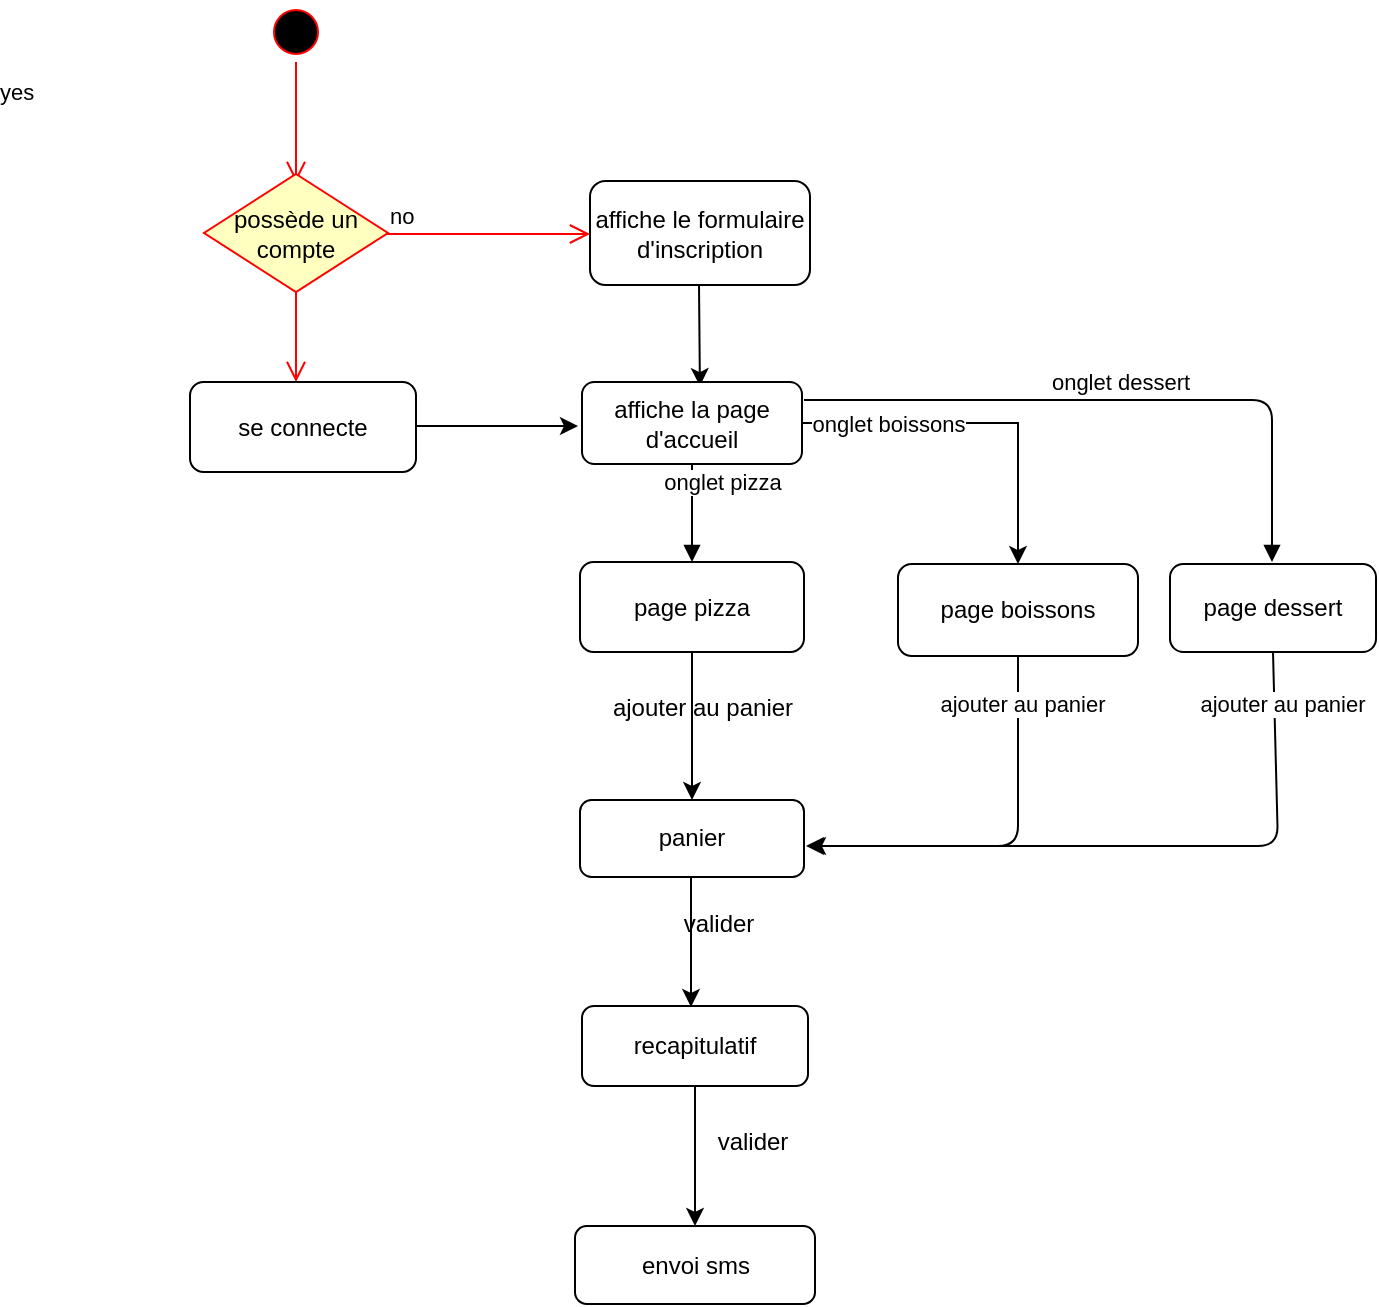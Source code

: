 <mxfile version="14.4.4" type="device"><diagram id="Na5utDjDPpInwiMMhKGp" name="Page-1"><mxGraphModel dx="1558" dy="429" grid="0" gridSize="10" guides="1" tooltips="1" connect="1" arrows="1" fold="1" page="1" pageScale="1" pageWidth="827" pageHeight="1169" math="0" shadow="0"><root><mxCell id="0"/><mxCell id="1" parent="0"/><mxCell id="nnHE_eEE9M8Ecrmgdo53-2" value="" style="ellipse;html=1;shape=startState;fillColor=#000000;strokeColor=#ff0000;" vertex="1" parent="1"><mxGeometry x="82" y="18" width="30" height="30" as="geometry"/></mxCell><mxCell id="nnHE_eEE9M8Ecrmgdo53-3" value="" style="edgeStyle=orthogonalEdgeStyle;html=1;verticalAlign=bottom;endArrow=open;endSize=8;strokeColor=#ff0000;" edge="1" source="nnHE_eEE9M8Ecrmgdo53-2" parent="1"><mxGeometry relative="1" as="geometry"><mxPoint x="97" y="108" as="targetPoint"/></mxGeometry></mxCell><mxCell id="nnHE_eEE9M8Ecrmgdo53-4" value="affiche le formulaire d'inscription" style="rounded=1;whiteSpace=wrap;html=1;" vertex="1" parent="1"><mxGeometry x="244" y="107.5" width="110" height="52" as="geometry"/></mxCell><mxCell id="nnHE_eEE9M8Ecrmgdo53-5" value="possède un compte&lt;br&gt;" style="rhombus;whiteSpace=wrap;html=1;fillColor=#ffffc0;strokeColor=#ff0000;" vertex="1" parent="1"><mxGeometry x="51" y="104" width="92" height="59" as="geometry"/></mxCell><mxCell id="nnHE_eEE9M8Ecrmgdo53-6" value="no" style="edgeStyle=orthogonalEdgeStyle;html=1;align=left;verticalAlign=bottom;endArrow=open;endSize=8;strokeColor=#ff0000;" edge="1" source="nnHE_eEE9M8Ecrmgdo53-5" parent="1"><mxGeometry x="-1" relative="1" as="geometry"><mxPoint x="244" y="134" as="targetPoint"/><Array as="points"><mxPoint x="237" y="134"/></Array></mxGeometry></mxCell><mxCell id="nnHE_eEE9M8Ecrmgdo53-7" value="yes" style="edgeStyle=orthogonalEdgeStyle;html=1;align=left;verticalAlign=top;endArrow=open;endSize=8;strokeColor=#ff0000;" edge="1" source="nnHE_eEE9M8Ecrmgdo53-5" parent="1"><mxGeometry x="-1" y="-188" relative="1" as="geometry"><mxPoint x="97" y="208" as="targetPoint"/><mxPoint x="38" y="-113" as="offset"/></mxGeometry></mxCell><mxCell id="nnHE_eEE9M8Ecrmgdo53-8" value="se connecte" style="rounded=1;whiteSpace=wrap;html=1;" vertex="1" parent="1"><mxGeometry x="44" y="208" width="113" height="45" as="geometry"/></mxCell><mxCell id="nnHE_eEE9M8Ecrmgdo53-12" value="" style="endArrow=classic;html=1;" edge="1" parent="1"><mxGeometry width="50" height="50" relative="1" as="geometry"><mxPoint x="157" y="230" as="sourcePoint"/><mxPoint x="238" y="230" as="targetPoint"/></mxGeometry></mxCell><mxCell id="nnHE_eEE9M8Ecrmgdo53-13" value="" style="endArrow=classic;html=1;entryX=0.536;entryY=0.049;entryDx=0;entryDy=0;entryPerimeter=0;" edge="1" parent="1" target="nnHE_eEE9M8Ecrmgdo53-14"><mxGeometry width="50" height="50" relative="1" as="geometry"><mxPoint x="298.5" y="159.5" as="sourcePoint"/><mxPoint x="299" y="205" as="targetPoint"/></mxGeometry></mxCell><mxCell id="nnHE_eEE9M8Ecrmgdo53-30" value="" style="edgeStyle=orthogonalEdgeStyle;rounded=0;orthogonalLoop=1;jettySize=auto;html=1;" edge="1" parent="1" source="nnHE_eEE9M8Ecrmgdo53-14" target="nnHE_eEE9M8Ecrmgdo53-29"><mxGeometry relative="1" as="geometry"/></mxCell><mxCell id="nnHE_eEE9M8Ecrmgdo53-31" value="onglet boissons" style="edgeLabel;html=1;align=center;verticalAlign=middle;resizable=0;points=[];" vertex="1" connectable="0" parent="nnHE_eEE9M8Ecrmgdo53-30"><mxGeometry x="-0.526" relative="1" as="geometry"><mxPoint as="offset"/></mxGeometry></mxCell><mxCell id="nnHE_eEE9M8Ecrmgdo53-14" value="affiche la page d'accueil" style="rounded=1;whiteSpace=wrap;html=1;" vertex="1" parent="1"><mxGeometry x="240" y="208" width="110" height="41" as="geometry"/></mxCell><mxCell id="nnHE_eEE9M8Ecrmgdo53-37" value="" style="edgeStyle=orthogonalEdgeStyle;rounded=0;orthogonalLoop=1;jettySize=auto;html=1;" edge="1" parent="1" source="nnHE_eEE9M8Ecrmgdo53-25" target="nnHE_eEE9M8Ecrmgdo53-36"><mxGeometry relative="1" as="geometry"/></mxCell><mxCell id="nnHE_eEE9M8Ecrmgdo53-25" value="page pizza" style="rounded=1;whiteSpace=wrap;html=1;" vertex="1" parent="1"><mxGeometry x="239" y="298" width="112" height="45" as="geometry"/></mxCell><mxCell id="nnHE_eEE9M8Ecrmgdo53-27" value="onglet pizza&lt;br&gt;" style="html=1;verticalAlign=bottom;endArrow=block;exitX=0.5;exitY=1;exitDx=0;exitDy=0;entryX=0.5;entryY=0;entryDx=0;entryDy=0;" edge="1" parent="1" source="nnHE_eEE9M8Ecrmgdo53-14" target="nnHE_eEE9M8Ecrmgdo53-25"><mxGeometry x="-0.265" y="15" width="80" relative="1" as="geometry"><mxPoint x="298.5" y="255" as="sourcePoint"/><mxPoint x="299" y="293" as="targetPoint"/><mxPoint as="offset"/></mxGeometry></mxCell><mxCell id="nnHE_eEE9M8Ecrmgdo53-29" value="page boissons" style="whiteSpace=wrap;html=1;rounded=1;" vertex="1" parent="1"><mxGeometry x="398" y="299" width="120" height="46" as="geometry"/></mxCell><mxCell id="nnHE_eEE9M8Ecrmgdo53-32" value="onglet dessert" style="html=1;verticalAlign=bottom;endArrow=block;" edge="1" parent="1"><mxGeometry width="80" relative="1" as="geometry"><mxPoint x="351" y="217" as="sourcePoint"/><mxPoint x="585" y="298" as="targetPoint"/><Array as="points"><mxPoint x="392" y="217"/><mxPoint x="585" y="217"/></Array></mxGeometry></mxCell><mxCell id="nnHE_eEE9M8Ecrmgdo53-33" value="page dessert" style="rounded=1;whiteSpace=wrap;html=1;" vertex="1" parent="1"><mxGeometry x="534" y="299" width="103" height="44" as="geometry"/></mxCell><mxCell id="nnHE_eEE9M8Ecrmgdo53-36" value="panier" style="whiteSpace=wrap;html=1;rounded=1;" vertex="1" parent="1"><mxGeometry x="239" y="417" width="112" height="38.5" as="geometry"/></mxCell><mxCell id="nnHE_eEE9M8Ecrmgdo53-38" value="" style="endArrow=classic;html=1;exitX=0.5;exitY=1;exitDx=0;exitDy=0;" edge="1" parent="1" source="nnHE_eEE9M8Ecrmgdo53-29"><mxGeometry width="50" height="50" relative="1" as="geometry"><mxPoint x="429" y="346" as="sourcePoint"/><mxPoint x="352" y="440" as="targetPoint"/><Array as="points"><mxPoint x="458" y="440"/></Array></mxGeometry></mxCell><mxCell id="nnHE_eEE9M8Ecrmgdo53-43" value="ajouter au panier" style="edgeLabel;html=1;align=center;verticalAlign=middle;resizable=0;points=[];" vertex="1" connectable="0" parent="nnHE_eEE9M8Ecrmgdo53-38"><mxGeometry x="-0.76" y="2" relative="1" as="geometry"><mxPoint as="offset"/></mxGeometry></mxCell><mxCell id="nnHE_eEE9M8Ecrmgdo53-39" value="" style="endArrow=classic;html=1;exitX=0.5;exitY=1;exitDx=0;exitDy=0;" edge="1" parent="1" source="nnHE_eEE9M8Ecrmgdo53-33"><mxGeometry width="50" height="50" relative="1" as="geometry"><mxPoint x="588" y="350" as="sourcePoint"/><mxPoint x="353" y="440" as="targetPoint"/><Array as="points"><mxPoint x="588" y="440"/><mxPoint x="525" y="440"/></Array></mxGeometry></mxCell><mxCell id="nnHE_eEE9M8Ecrmgdo53-44" value="&lt;div style=&quot;text-align: left&quot;&gt;&lt;br&gt;&lt;/div&gt;" style="edgeLabel;html=1;align=center;verticalAlign=middle;resizable=0;points=[];" vertex="1" connectable="0" parent="nnHE_eEE9M8Ecrmgdo53-39"><mxGeometry x="-0.836" y="2" relative="1" as="geometry"><mxPoint as="offset"/></mxGeometry></mxCell><mxCell id="nnHE_eEE9M8Ecrmgdo53-45" value="ajouter au panier" style="edgeLabel;html=1;align=center;verticalAlign=middle;resizable=0;points=[];" vertex="1" connectable="0" parent="nnHE_eEE9M8Ecrmgdo53-39"><mxGeometry x="-0.842" y="4" relative="1" as="geometry"><mxPoint as="offset"/></mxGeometry></mxCell><mxCell id="nnHE_eEE9M8Ecrmgdo53-40" value="" style="endArrow=classic;html=1;" edge="1" parent="1"><mxGeometry width="50" height="50" relative="1" as="geometry"><mxPoint x="294.5" y="455.5" as="sourcePoint"/><mxPoint x="294.5" y="520.5" as="targetPoint"/></mxGeometry></mxCell><mxCell id="nnHE_eEE9M8Ecrmgdo53-41" value="valider" style="text;html=1;align=center;verticalAlign=middle;resizable=0;points=[];autosize=1;" vertex="1" parent="1"><mxGeometry x="285" y="470" width="45" height="17" as="geometry"/></mxCell><mxCell id="nnHE_eEE9M8Ecrmgdo53-48" value="" style="edgeStyle=orthogonalEdgeStyle;rounded=0;orthogonalLoop=1;jettySize=auto;html=1;" edge="1" parent="1" source="nnHE_eEE9M8Ecrmgdo53-42" target="nnHE_eEE9M8Ecrmgdo53-47"><mxGeometry relative="1" as="geometry"/></mxCell><mxCell id="nnHE_eEE9M8Ecrmgdo53-42" value="recapitulatif" style="rounded=1;whiteSpace=wrap;html=1;" vertex="1" parent="1"><mxGeometry x="240" y="520" width="113" height="40" as="geometry"/></mxCell><mxCell id="nnHE_eEE9M8Ecrmgdo53-46" value="ajouter au panier" style="text;html=1;align=center;verticalAlign=middle;resizable=0;points=[];autosize=1;" vertex="1" parent="1"><mxGeometry x="250" y="362" width="100" height="17" as="geometry"/></mxCell><mxCell id="nnHE_eEE9M8Ecrmgdo53-47" value="envoi sms" style="whiteSpace=wrap;html=1;rounded=1;" vertex="1" parent="1"><mxGeometry x="236.5" y="630" width="120" height="39" as="geometry"/></mxCell><mxCell id="nnHE_eEE9M8Ecrmgdo53-49" value="valider" style="text;html=1;align=center;verticalAlign=middle;resizable=0;points=[];autosize=1;" vertex="1" parent="1"><mxGeometry x="302" y="579" width="45" height="17" as="geometry"/></mxCell></root></mxGraphModel></diagram></mxfile>